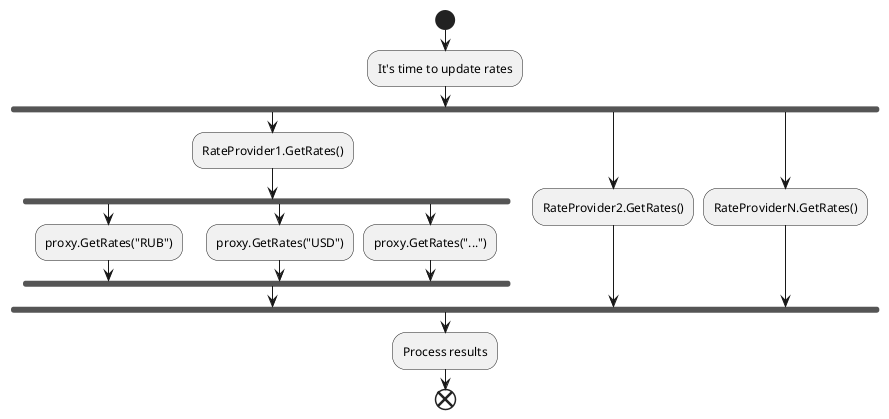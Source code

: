 @startuml

start

:It's time to update rates;

fork
	:RateProvider1.GetRates();
	fork
	    :proxy.GetRates("RUB");
	fork again
	    :proxy.GetRates("USD");
	fork again
	    :proxy.GetRates("...");
	end fork
  fork again
	:RateProvider2.GetRates();
  fork again
    :RateProviderN.GetRates();
  end fork
:Process results;

end

@enduml